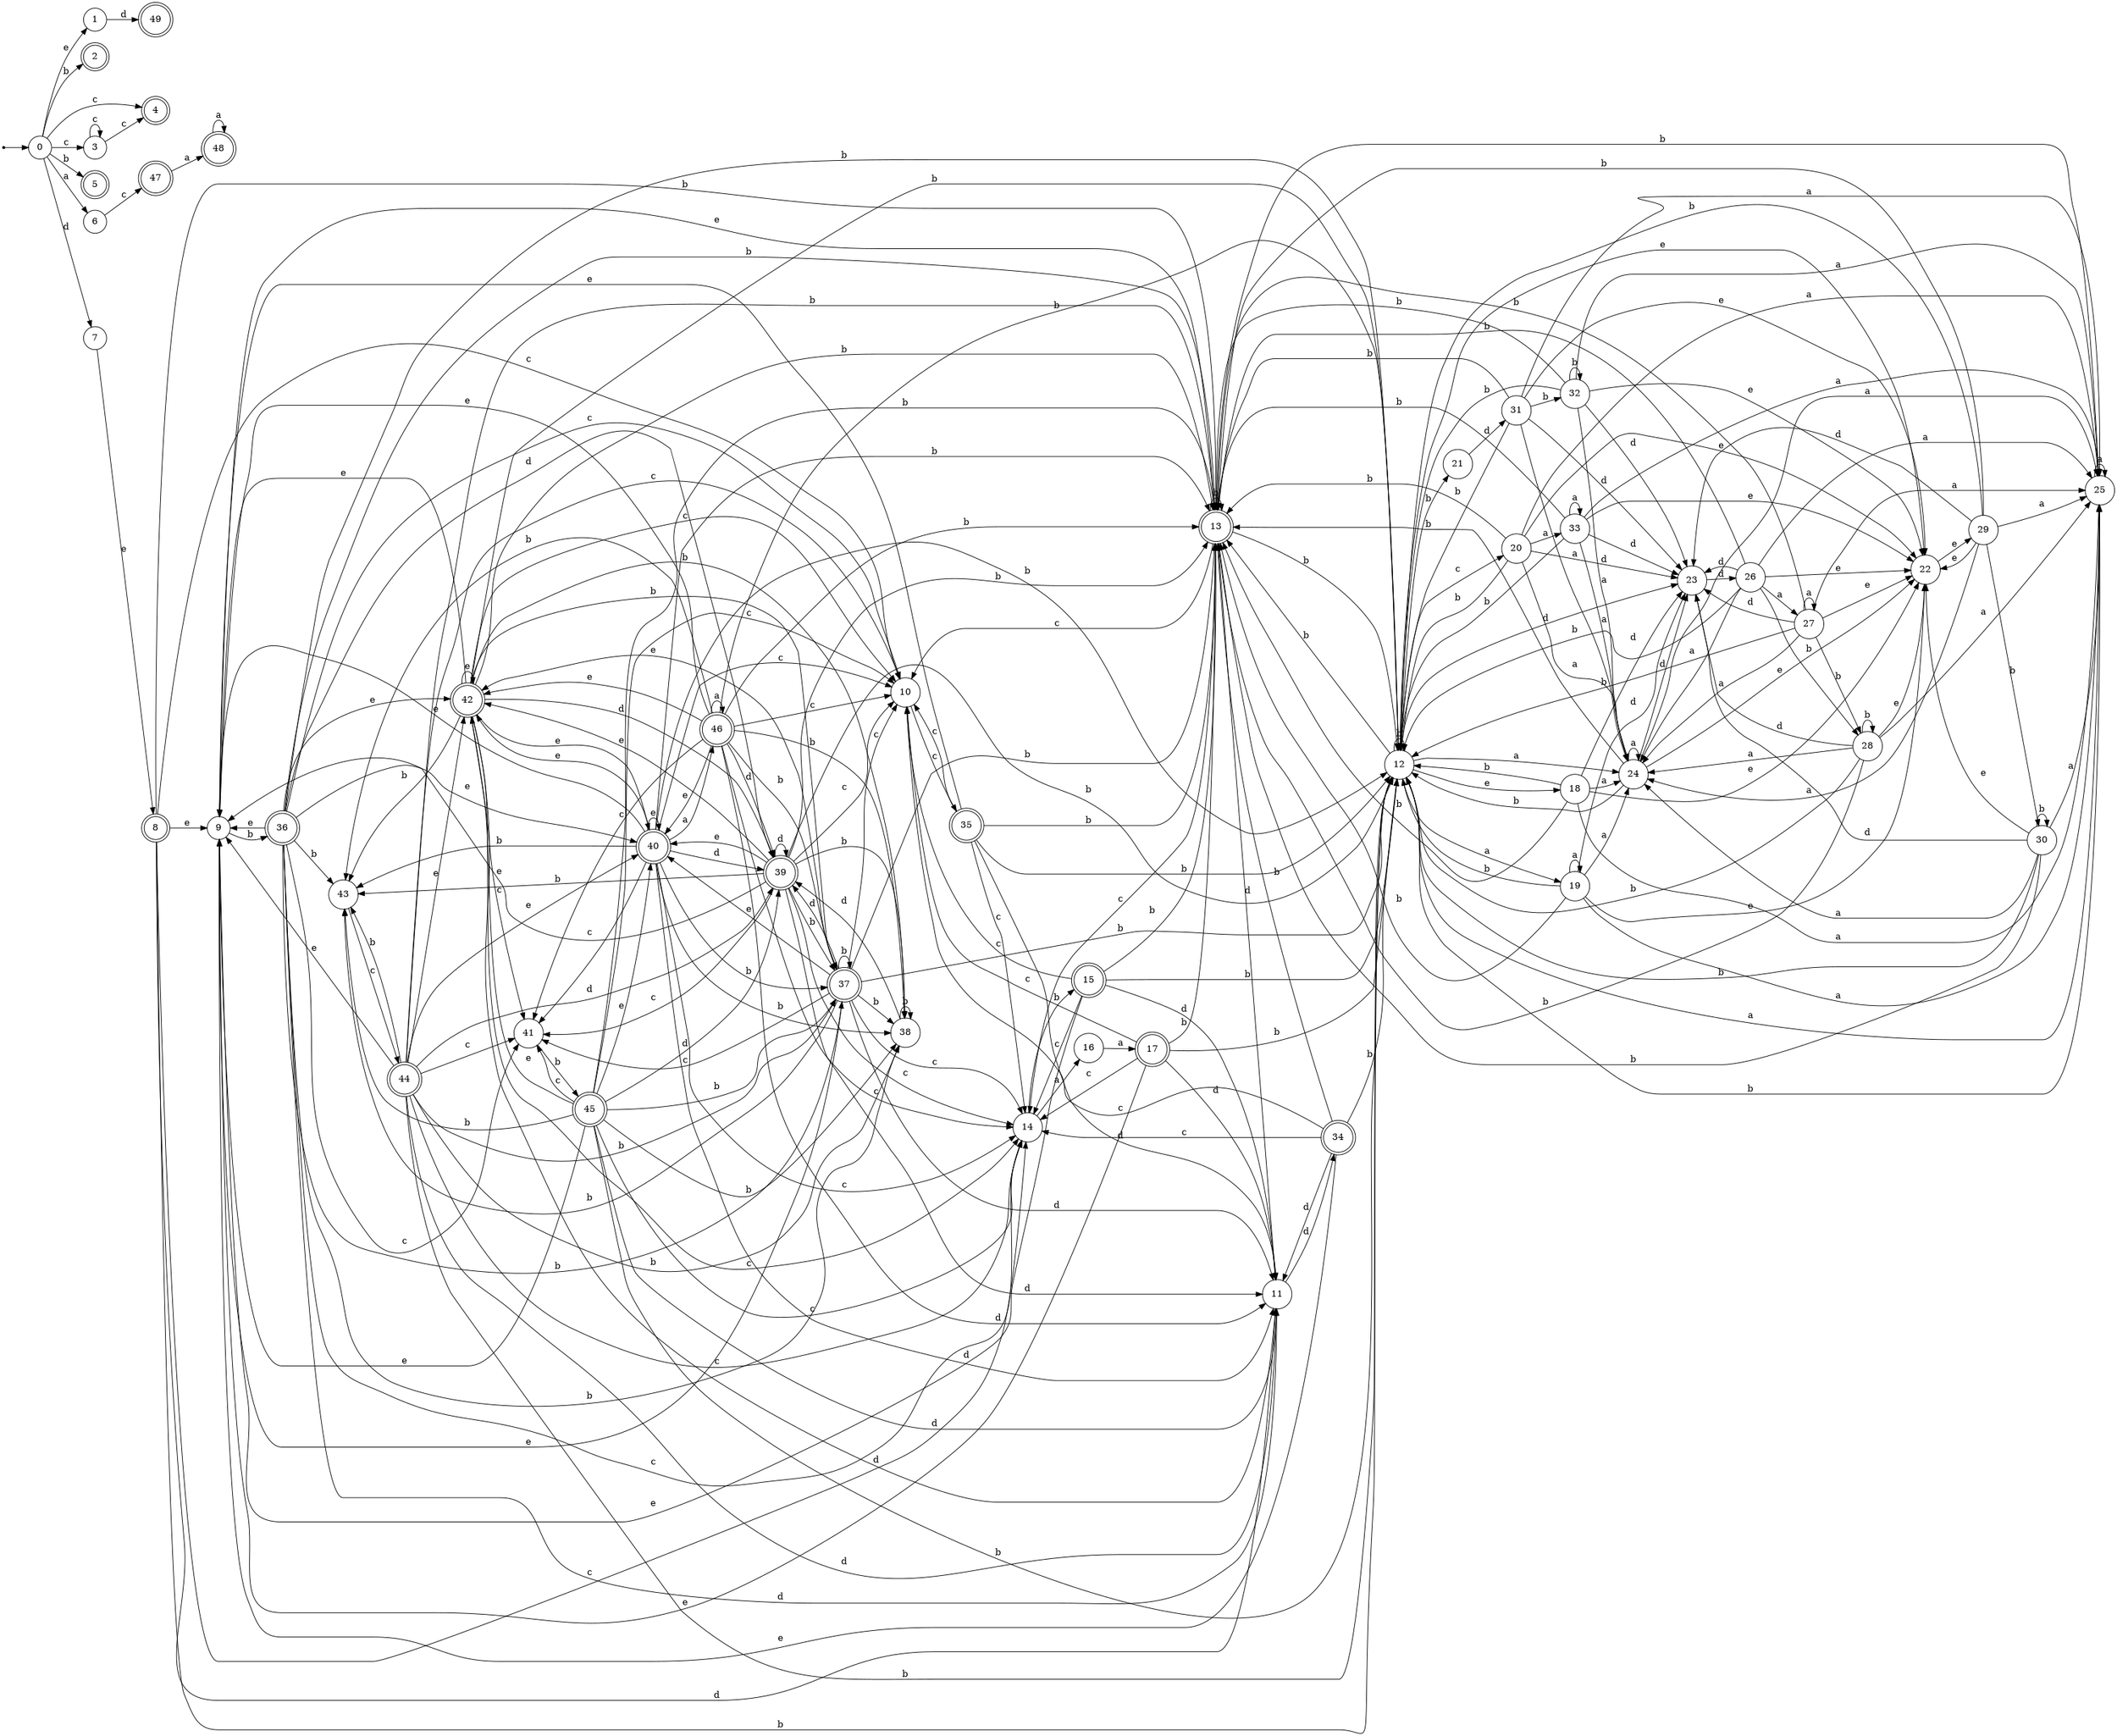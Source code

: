 digraph finite_state_machine {
rankdir=LR;
size="20,20";
node [shape = point]; "dummy0"
node [shape = circle]; "0";
"dummy0" -> "0";
node [shape = circle]; "1";
node [shape = doublecircle]; "2";node [shape = circle]; "3";
node [shape = doublecircle]; "4";node [shape = doublecircle]; "5";node [shape = circle]; "6";
node [shape = circle]; "7";
node [shape = doublecircle]; "8";node [shape = circle]; "9";
node [shape = circle]; "10";
node [shape = circle]; "11";
node [shape = circle]; "12";
node [shape = doublecircle]; "13";node [shape = circle]; "14";
node [shape = doublecircle]; "15";node [shape = circle]; "16";
node [shape = doublecircle]; "17";node [shape = circle]; "18";
node [shape = circle]; "19";
node [shape = circle]; "20";
node [shape = circle]; "21";
node [shape = circle]; "22";
node [shape = circle]; "23";
node [shape = circle]; "24";
node [shape = circle]; "25";
node [shape = circle]; "26";
node [shape = circle]; "27";
node [shape = circle]; "28";
node [shape = circle]; "29";
node [shape = circle]; "30";
node [shape = circle]; "31";
node [shape = circle]; "32";
node [shape = circle]; "33";
node [shape = doublecircle]; "34";node [shape = doublecircle]; "35";node [shape = doublecircle]; "36";node [shape = doublecircle]; "37";node [shape = circle]; "38";
node [shape = doublecircle]; "39";node [shape = doublecircle]; "40";node [shape = circle]; "41";
node [shape = doublecircle]; "42";node [shape = circle]; "43";
node [shape = doublecircle]; "44";node [shape = doublecircle]; "45";node [shape = doublecircle]; "46";node [shape = doublecircle]; "47";node [shape = doublecircle]; "48";node [shape = doublecircle]; "49";"0" -> "1" [label = "e"];
 "0" -> "2" [label = "b"];
 "0" -> "5" [label = "b"];
 "0" -> "3" [label = "c"];
 "0" -> "4" [label = "c"];
 "0" -> "6" [label = "a"];
 "0" -> "7" [label = "d"];
 "7" -> "8" [label = "e"];
 "8" -> "9" [label = "e"];
 "8" -> "10" [label = "c"];
 "8" -> "14" [label = "c"];
 "8" -> "11" [label = "d"];
 "8" -> "12" [label = "b"];
 "8" -> "13" [label = "b"];
 "14" -> "15" [label = "b"];
 "14" -> "16" [label = "a"];
 "16" -> "17" [label = "a"];
 "17" -> "10" [label = "c"];
 "17" -> "14" [label = "c"];
 "17" -> "9" [label = "e"];
 "17" -> "11" [label = "d"];
 "17" -> "12" [label = "b"];
 "17" -> "13" [label = "b"];
 "15" -> "10" [label = "c"];
 "15" -> "14" [label = "c"];
 "15" -> "9" [label = "e"];
 "15" -> "11" [label = "d"];
 "15" -> "12" [label = "b"];
 "15" -> "13" [label = "b"];
 "13" -> "12" [label = "b"];
 "13" -> "13" [label = "b"];
 "13" -> "9" [label = "e"];
 "13" -> "10" [label = "c"];
 "13" -> "14" [label = "c"];
 "13" -> "11" [label = "d"];
 "12" -> "13" [label = "b"];
 "12" -> "12" [label = "b"];
 "12" -> "21" [label = "b"];
 "12" -> "18" [label = "e"];
 "12" -> "22" [label = "e"];
 "12" -> "24" [label = "a"];
 "12" -> "25" [label = "a"];
 "12" -> "19" [label = "a"];
 "12" -> "20" [label = "c"];
 "12" -> "23" [label = "d"];
 "25" -> "25" [label = "a"];
 "25" -> "12" [label = "b"];
 "25" -> "13" [label = "b"];
 "24" -> "24" [label = "a"];
 "24" -> "25" [label = "a"];
 "24" -> "22" [label = "e"];
 "24" -> "23" [label = "d"];
 "24" -> "12" [label = "b"];
 "24" -> "13" [label = "b"];
 "23" -> "26" [label = "d"];
 "26" -> "23" [label = "d"];
 "26" -> "24" [label = "a"];
 "26" -> "25" [label = "a"];
 "26" -> "27" [label = "a"];
 "26" -> "13" [label = "b"];
 "26" -> "28" [label = "b"];
 "26" -> "12" [label = "b"];
 "26" -> "22" [label = "e"];
 "28" -> "13" [label = "b"];
 "28" -> "28" [label = "b"];
 "28" -> "12" [label = "b"];
 "28" -> "23" [label = "d"];
 "28" -> "22" [label = "e"];
 "28" -> "24" [label = "a"];
 "28" -> "25" [label = "a"];
 "27" -> "24" [label = "a"];
 "27" -> "25" [label = "a"];
 "27" -> "27" [label = "a"];
 "27" -> "23" [label = "d"];
 "27" -> "13" [label = "b"];
 "27" -> "28" [label = "b"];
 "27" -> "12" [label = "b"];
 "27" -> "22" [label = "e"];
 "22" -> "29" [label = "e"];
 "29" -> "22" [label = "e"];
 "29" -> "12" [label = "b"];
 "29" -> "13" [label = "b"];
 "29" -> "30" [label = "b"];
 "29" -> "23" [label = "d"];
 "29" -> "24" [label = "a"];
 "29" -> "25" [label = "a"];
 "30" -> "12" [label = "b"];
 "30" -> "13" [label = "b"];
 "30" -> "30" [label = "b"];
 "30" -> "22" [label = "e"];
 "30" -> "23" [label = "d"];
 "30" -> "24" [label = "a"];
 "30" -> "25" [label = "a"];
 "21" -> "31" [label = "d"];
 "31" -> "32" [label = "b"];
 "31" -> "12" [label = "b"];
 "31" -> "13" [label = "b"];
 "31" -> "22" [label = "e"];
 "31" -> "23" [label = "d"];
 "31" -> "24" [label = "a"];
 "31" -> "25" [label = "a"];
 "32" -> "32" [label = "b"];
 "32" -> "12" [label = "b"];
 "32" -> "13" [label = "b"];
 "32" -> "22" [label = "e"];
 "32" -> "23" [label = "d"];
 "32" -> "24" [label = "a"];
 "32" -> "25" [label = "a"];
 "20" -> "24" [label = "a"];
 "20" -> "33" [label = "a"];
 "20" -> "25" [label = "a"];
 "20" -> "12" [label = "b"];
 "20" -> "13" [label = "b"];
 "20" -> "22" [label = "e"];
 "20" -> "23" [label = "d"];
 "33" -> "24" [label = "a"];
 "33" -> "33" [label = "a"];
 "33" -> "25" [label = "a"];
 "33" -> "12" [label = "b"];
 "33" -> "13" [label = "b"];
 "33" -> "22" [label = "e"];
 "33" -> "23" [label = "d"];
 "19" -> "24" [label = "a"];
 "19" -> "25" [label = "a"];
 "19" -> "19" [label = "a"];
 "19" -> "12" [label = "b"];
 "19" -> "13" [label = "b"];
 "19" -> "22" [label = "e"];
 "19" -> "23" [label = "d"];
 "18" -> "12" [label = "b"];
 "18" -> "13" [label = "b"];
 "18" -> "22" [label = "e"];
 "18" -> "23" [label = "d"];
 "18" -> "24" [label = "a"];
 "18" -> "25" [label = "a"];
 "11" -> "34" [label = "d"];
 "34" -> "11" [label = "d"];
 "34" -> "9" [label = "e"];
 "34" -> "10" [label = "c"];
 "34" -> "14" [label = "c"];
 "34" -> "12" [label = "b"];
 "34" -> "13" [label = "b"];
 "10" -> "35" [label = "c"];
 "35" -> "10" [label = "c"];
 "35" -> "14" [label = "c"];
 "35" -> "9" [label = "e"];
 "35" -> "11" [label = "d"];
 "35" -> "12" [label = "b"];
 "35" -> "13" [label = "b"];
 "9" -> "36" [label = "b"];
 "36" -> "40" [label = "e"];
 "36" -> "9" [label = "e"];
 "36" -> "42" [label = "e"];
 "36" -> "37" [label = "b"];
 "36" -> "38" [label = "b"];
 "36" -> "43" [label = "b"];
 "36" -> "12" [label = "b"];
 "36" -> "13" [label = "b"];
 "36" -> "11" [label = "d"];
 "36" -> "39" [label = "d"];
 "36" -> "41" [label = "c"];
 "36" -> "10" [label = "c"];
 "36" -> "14" [label = "c"];
 "43" -> "44" [label = "c"];
 "44" -> "37" [label = "b"];
 "44" -> "38" [label = "b"];
 "44" -> "43" [label = "b"];
 "44" -> "12" [label = "b"];
 "44" -> "13" [label = "b"];
 "44" -> "11" [label = "d"];
 "44" -> "39" [label = "d"];
 "44" -> "40" [label = "e"];
 "44" -> "9" [label = "e"];
 "44" -> "42" [label = "e"];
 "44" -> "41" [label = "c"];
 "44" -> "10" [label = "c"];
 "44" -> "14" [label = "c"];
 "42" -> "40" [label = "e"];
 "42" -> "9" [label = "e"];
 "42" -> "42" [label = "e"];
 "42" -> "37" [label = "b"];
 "42" -> "38" [label = "b"];
 "42" -> "43" [label = "b"];
 "42" -> "12" [label = "b"];
 "42" -> "13" [label = "b"];
 "42" -> "11" [label = "d"];
 "42" -> "39" [label = "d"];
 "42" -> "41" [label = "c"];
 "42" -> "10" [label = "c"];
 "42" -> "14" [label = "c"];
 "41" -> "45" [label = "b"];
 "45" -> "41" [label = "c"];
 "45" -> "10" [label = "c"];
 "45" -> "14" [label = "c"];
 "45" -> "37" [label = "b"];
 "45" -> "38" [label = "b"];
 "45" -> "43" [label = "b"];
 "45" -> "12" [label = "b"];
 "45" -> "13" [label = "b"];
 "45" -> "11" [label = "d"];
 "45" -> "39" [label = "d"];
 "45" -> "40" [label = "e"];
 "45" -> "9" [label = "e"];
 "45" -> "42" [label = "e"];
 "40" -> "40" [label = "e"];
 "40" -> "9" [label = "e"];
 "40" -> "42" [label = "e"];
 "40" -> "46" [label = "a"];
 "40" -> "37" [label = "b"];
 "40" -> "38" [label = "b"];
 "40" -> "43" [label = "b"];
 "40" -> "12" [label = "b"];
 "40" -> "13" [label = "b"];
 "40" -> "11" [label = "d"];
 "40" -> "39" [label = "d"];
 "40" -> "41" [label = "c"];
 "40" -> "10" [label = "c"];
 "40" -> "14" [label = "c"];
 "46" -> "46" [label = "a"];
 "46" -> "40" [label = "e"];
 "46" -> "9" [label = "e"];
 "46" -> "42" [label = "e"];
 "46" -> "37" [label = "b"];
 "46" -> "38" [label = "b"];
 "46" -> "43" [label = "b"];
 "46" -> "12" [label = "b"];
 "46" -> "13" [label = "b"];
 "46" -> "11" [label = "d"];
 "46" -> "39" [label = "d"];
 "46" -> "41" [label = "c"];
 "46" -> "10" [label = "c"];
 "46" -> "14" [label = "c"];
 "39" -> "11" [label = "d"];
 "39" -> "39" [label = "d"];
 "39" -> "37" [label = "b"];
 "39" -> "38" [label = "b"];
 "39" -> "43" [label = "b"];
 "39" -> "12" [label = "b"];
 "39" -> "13" [label = "b"];
 "39" -> "40" [label = "e"];
 "39" -> "9" [label = "e"];
 "39" -> "42" [label = "e"];
 "39" -> "41" [label = "c"];
 "39" -> "10" [label = "c"];
 "39" -> "14" [label = "c"];
 "38" -> "38" [label = "b"];
 "38" -> "39" [label = "d"];
 "37" -> "37" [label = "b"];
 "37" -> "38" [label = "b"];
 "37" -> "43" [label = "b"];
 "37" -> "12" [label = "b"];
 "37" -> "13" [label = "b"];
 "37" -> "11" [label = "d"];
 "37" -> "39" [label = "d"];
 "37" -> "40" [label = "e"];
 "37" -> "9" [label = "e"];
 "37" -> "42" [label = "e"];
 "37" -> "41" [label = "c"];
 "37" -> "10" [label = "c"];
 "37" -> "14" [label = "c"];
 "6" -> "47" [label = "c"];
 "47" -> "48" [label = "a"];
 "48" -> "48" [label = "a"];
 "3" -> "3" [label = "c"];
 "3" -> "4" [label = "c"];
 "1" -> "49" [label = "d"];
 }
